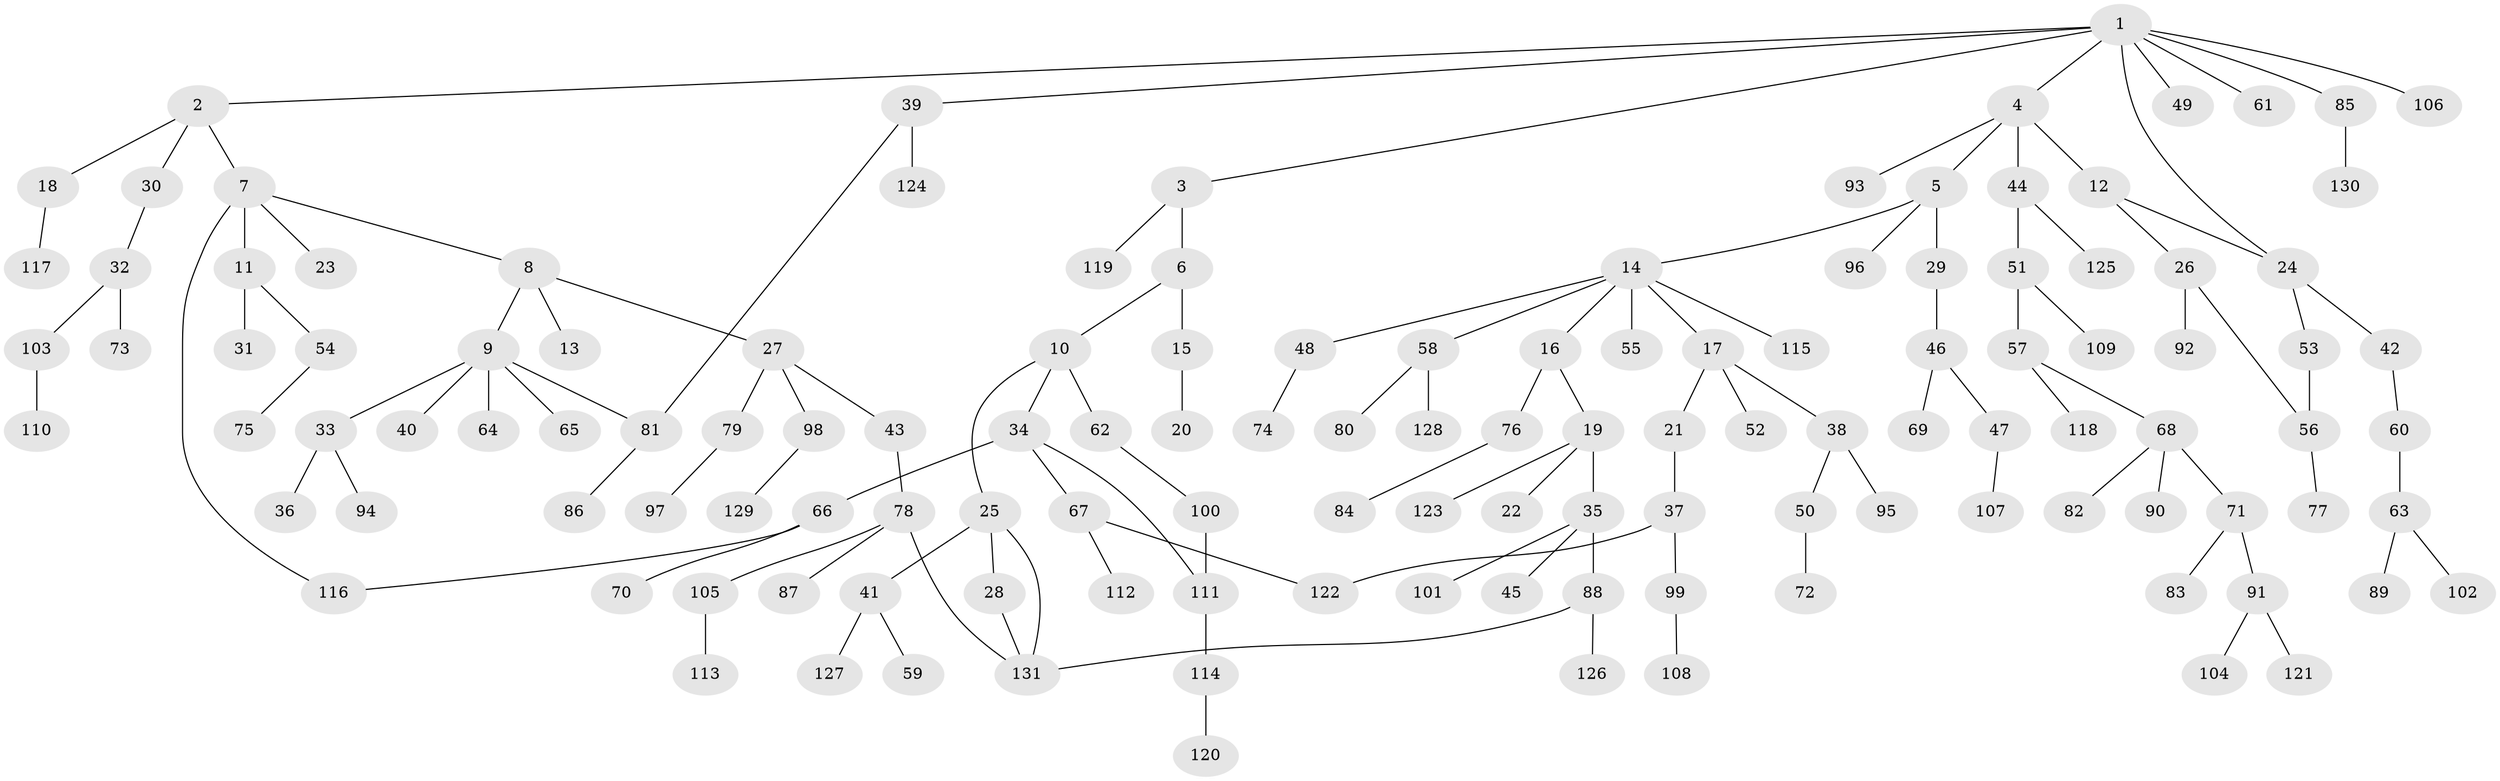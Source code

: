 // Generated by graph-tools (version 1.1) at 2025/49/03/09/25 03:49:24]
// undirected, 131 vertices, 139 edges
graph export_dot {
graph [start="1"]
  node [color=gray90,style=filled];
  1;
  2;
  3;
  4;
  5;
  6;
  7;
  8;
  9;
  10;
  11;
  12;
  13;
  14;
  15;
  16;
  17;
  18;
  19;
  20;
  21;
  22;
  23;
  24;
  25;
  26;
  27;
  28;
  29;
  30;
  31;
  32;
  33;
  34;
  35;
  36;
  37;
  38;
  39;
  40;
  41;
  42;
  43;
  44;
  45;
  46;
  47;
  48;
  49;
  50;
  51;
  52;
  53;
  54;
  55;
  56;
  57;
  58;
  59;
  60;
  61;
  62;
  63;
  64;
  65;
  66;
  67;
  68;
  69;
  70;
  71;
  72;
  73;
  74;
  75;
  76;
  77;
  78;
  79;
  80;
  81;
  82;
  83;
  84;
  85;
  86;
  87;
  88;
  89;
  90;
  91;
  92;
  93;
  94;
  95;
  96;
  97;
  98;
  99;
  100;
  101;
  102;
  103;
  104;
  105;
  106;
  107;
  108;
  109;
  110;
  111;
  112;
  113;
  114;
  115;
  116;
  117;
  118;
  119;
  120;
  121;
  122;
  123;
  124;
  125;
  126;
  127;
  128;
  129;
  130;
  131;
  1 -- 2;
  1 -- 3;
  1 -- 4;
  1 -- 39;
  1 -- 49;
  1 -- 61;
  1 -- 85;
  1 -- 106;
  1 -- 24;
  2 -- 7;
  2 -- 18;
  2 -- 30;
  3 -- 6;
  3 -- 119;
  4 -- 5;
  4 -- 12;
  4 -- 44;
  4 -- 93;
  5 -- 14;
  5 -- 29;
  5 -- 96;
  6 -- 10;
  6 -- 15;
  7 -- 8;
  7 -- 11;
  7 -- 23;
  7 -- 116;
  8 -- 9;
  8 -- 13;
  8 -- 27;
  9 -- 33;
  9 -- 40;
  9 -- 64;
  9 -- 65;
  9 -- 81;
  10 -- 25;
  10 -- 34;
  10 -- 62;
  11 -- 31;
  11 -- 54;
  12 -- 24;
  12 -- 26;
  14 -- 16;
  14 -- 17;
  14 -- 48;
  14 -- 55;
  14 -- 58;
  14 -- 115;
  15 -- 20;
  16 -- 19;
  16 -- 76;
  17 -- 21;
  17 -- 38;
  17 -- 52;
  18 -- 117;
  19 -- 22;
  19 -- 35;
  19 -- 123;
  21 -- 37;
  24 -- 42;
  24 -- 53;
  25 -- 28;
  25 -- 41;
  25 -- 131;
  26 -- 92;
  26 -- 56;
  27 -- 43;
  27 -- 79;
  27 -- 98;
  28 -- 131;
  29 -- 46;
  30 -- 32;
  32 -- 73;
  32 -- 103;
  33 -- 36;
  33 -- 94;
  34 -- 66;
  34 -- 67;
  34 -- 111;
  35 -- 45;
  35 -- 88;
  35 -- 101;
  37 -- 99;
  37 -- 122;
  38 -- 50;
  38 -- 95;
  39 -- 124;
  39 -- 81;
  41 -- 59;
  41 -- 127;
  42 -- 60;
  43 -- 78;
  44 -- 51;
  44 -- 125;
  46 -- 47;
  46 -- 69;
  47 -- 107;
  48 -- 74;
  50 -- 72;
  51 -- 57;
  51 -- 109;
  53 -- 56;
  54 -- 75;
  56 -- 77;
  57 -- 68;
  57 -- 118;
  58 -- 80;
  58 -- 128;
  60 -- 63;
  62 -- 100;
  63 -- 89;
  63 -- 102;
  66 -- 70;
  66 -- 116;
  67 -- 112;
  67 -- 122;
  68 -- 71;
  68 -- 82;
  68 -- 90;
  71 -- 83;
  71 -- 91;
  76 -- 84;
  78 -- 87;
  78 -- 105;
  78 -- 131;
  79 -- 97;
  81 -- 86;
  85 -- 130;
  88 -- 126;
  88 -- 131;
  91 -- 104;
  91 -- 121;
  98 -- 129;
  99 -- 108;
  100 -- 111;
  103 -- 110;
  105 -- 113;
  111 -- 114;
  114 -- 120;
}
